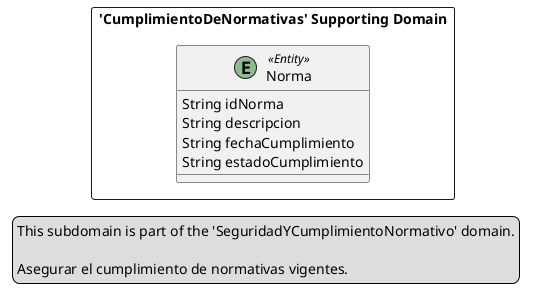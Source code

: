 @startuml

skinparam componentStyle uml2

package "'CumplimientoDeNormativas' Supporting Domain" <<Rectangle>> {
	class Norma <<(E,DarkSeaGreen) Entity>> {
		String idNorma
		String descripcion
		String fechaCumplimiento
		String estadoCumplimiento
	}
}
legend left
  This subdomain is part of the 'SeguridadYCumplimientoNormativo' domain.

  Asegurar el cumplimiento de normativas vigentes.
end legend


@enduml
